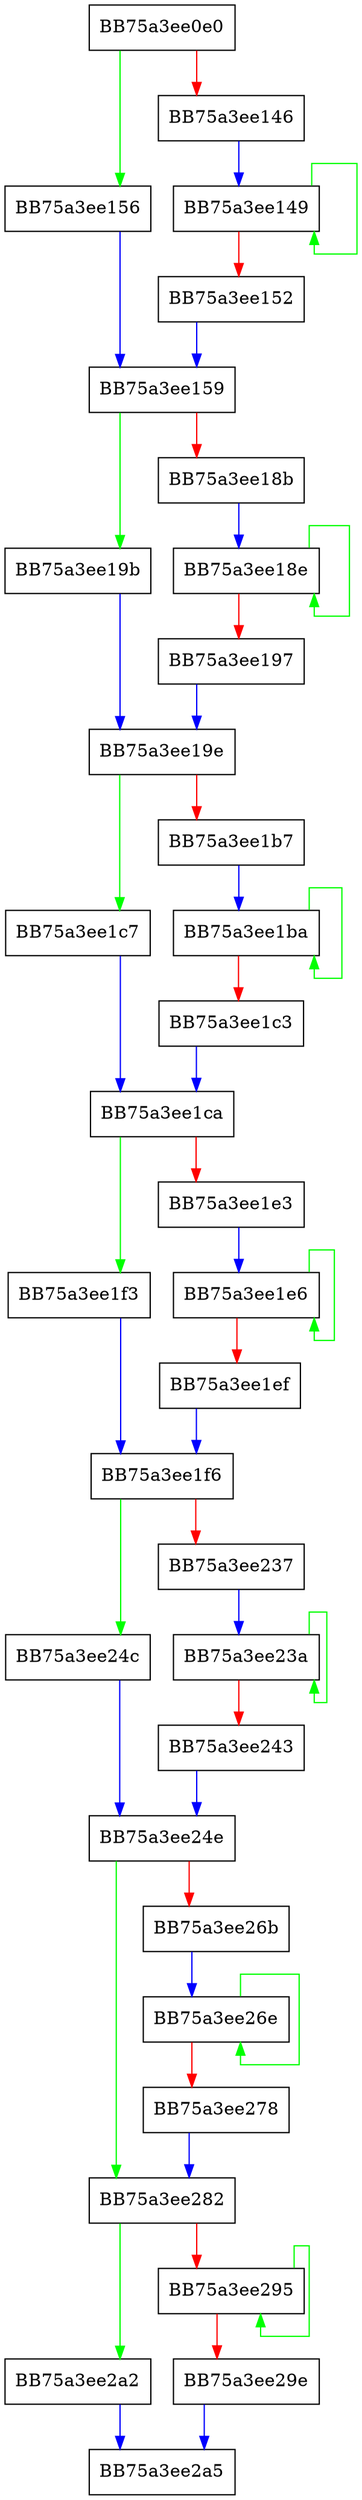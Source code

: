 digraph McTemplateU0sisssxxzzsdddx_MPEventWriteTransfer {
  node [shape="box"];
  graph [splines=ortho];
  BB75a3ee0e0 -> BB75a3ee156 [color="green"];
  BB75a3ee0e0 -> BB75a3ee146 [color="red"];
  BB75a3ee146 -> BB75a3ee149 [color="blue"];
  BB75a3ee149 -> BB75a3ee149 [color="green"];
  BB75a3ee149 -> BB75a3ee152 [color="red"];
  BB75a3ee152 -> BB75a3ee159 [color="blue"];
  BB75a3ee156 -> BB75a3ee159 [color="blue"];
  BB75a3ee159 -> BB75a3ee19b [color="green"];
  BB75a3ee159 -> BB75a3ee18b [color="red"];
  BB75a3ee18b -> BB75a3ee18e [color="blue"];
  BB75a3ee18e -> BB75a3ee18e [color="green"];
  BB75a3ee18e -> BB75a3ee197 [color="red"];
  BB75a3ee197 -> BB75a3ee19e [color="blue"];
  BB75a3ee19b -> BB75a3ee19e [color="blue"];
  BB75a3ee19e -> BB75a3ee1c7 [color="green"];
  BB75a3ee19e -> BB75a3ee1b7 [color="red"];
  BB75a3ee1b7 -> BB75a3ee1ba [color="blue"];
  BB75a3ee1ba -> BB75a3ee1ba [color="green"];
  BB75a3ee1ba -> BB75a3ee1c3 [color="red"];
  BB75a3ee1c3 -> BB75a3ee1ca [color="blue"];
  BB75a3ee1c7 -> BB75a3ee1ca [color="blue"];
  BB75a3ee1ca -> BB75a3ee1f3 [color="green"];
  BB75a3ee1ca -> BB75a3ee1e3 [color="red"];
  BB75a3ee1e3 -> BB75a3ee1e6 [color="blue"];
  BB75a3ee1e6 -> BB75a3ee1e6 [color="green"];
  BB75a3ee1e6 -> BB75a3ee1ef [color="red"];
  BB75a3ee1ef -> BB75a3ee1f6 [color="blue"];
  BB75a3ee1f3 -> BB75a3ee1f6 [color="blue"];
  BB75a3ee1f6 -> BB75a3ee24c [color="green"];
  BB75a3ee1f6 -> BB75a3ee237 [color="red"];
  BB75a3ee237 -> BB75a3ee23a [color="blue"];
  BB75a3ee23a -> BB75a3ee23a [color="green"];
  BB75a3ee23a -> BB75a3ee243 [color="red"];
  BB75a3ee243 -> BB75a3ee24e [color="blue"];
  BB75a3ee24c -> BB75a3ee24e [color="blue"];
  BB75a3ee24e -> BB75a3ee282 [color="green"];
  BB75a3ee24e -> BB75a3ee26b [color="red"];
  BB75a3ee26b -> BB75a3ee26e [color="blue"];
  BB75a3ee26e -> BB75a3ee26e [color="green"];
  BB75a3ee26e -> BB75a3ee278 [color="red"];
  BB75a3ee278 -> BB75a3ee282 [color="blue"];
  BB75a3ee282 -> BB75a3ee2a2 [color="green"];
  BB75a3ee282 -> BB75a3ee295 [color="red"];
  BB75a3ee295 -> BB75a3ee295 [color="green"];
  BB75a3ee295 -> BB75a3ee29e [color="red"];
  BB75a3ee29e -> BB75a3ee2a5 [color="blue"];
  BB75a3ee2a2 -> BB75a3ee2a5 [color="blue"];
}